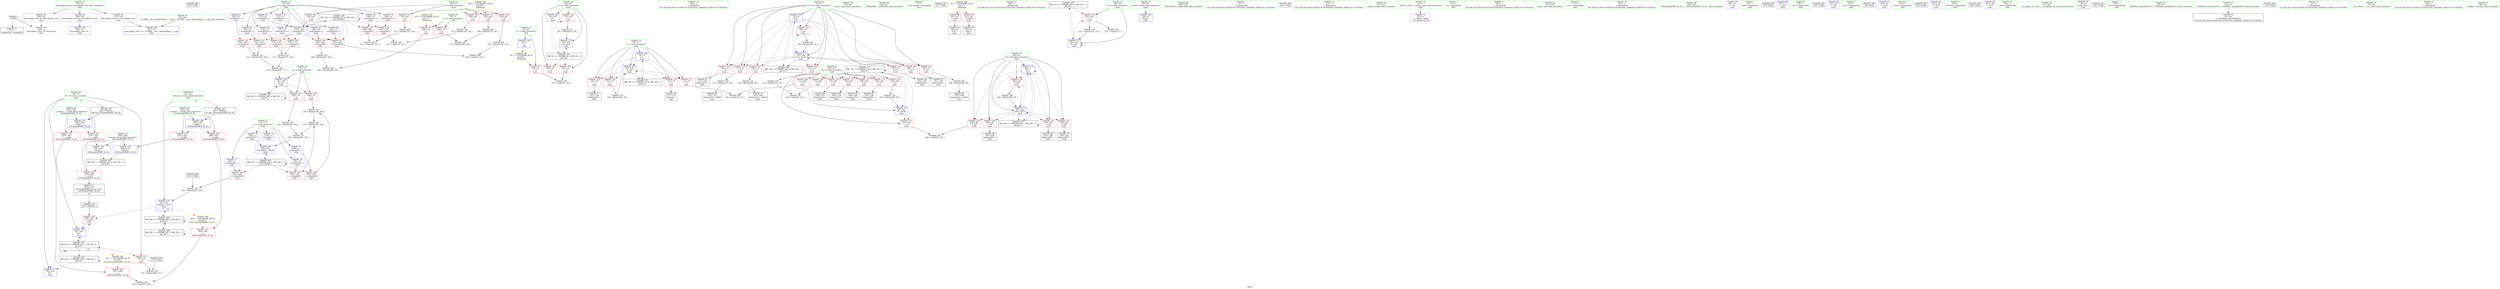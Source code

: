 digraph "SVFG" {
	label="SVFG";

	Node0x5573c7b7be90 [shape=record,color=grey,label="{NodeID: 0\nNullPtr}"];
	Node0x5573c7b7be90 -> Node0x5573c7b9ed60[style=solid];
	Node0x5573c7b7be90 -> Node0x5573c7ba5850[style=solid];
	Node0x5573c7bd0aa0 [shape=record,color=black,label="{NodeID: 346\n274 = PHI()\n}"];
	Node0x5573c7bae230 [shape=record,color=grey,label="{NodeID: 263\n152 = cmp(149, 151, )\n}"];
	Node0x5573c7ba67f0 [shape=record,color=blue,label="{NodeID: 180\n302\<--297\n__b.addr\<--__b\n_ZSt3maxIdERKT_S2_S2_\n}"];
	Node0x5573c7ba67f0 -> Node0x5573c7ba5210[style=dashed];
	Node0x5573c7ba67f0 -> Node0x5573c7ba52e0[style=dashed];
	Node0x5573c7b9dbd0 [shape=record,color=red,label="{NodeID: 97\n102\<--8\n\<--T\nmain\n}"];
	Node0x5573c7b9dbd0 -> Node0x5573c7bae3b0[style=solid];
	Node0x5573c7b9bcd0 [shape=record,color=green,label="{NodeID: 14\n142\<--1\n\<--dummyObj\nCan only get source location for instruction, argument, global var or function.}"];
	Node0x5573c7bb9f10 [shape=record,color=black,label="{NodeID: 277\nMR_12V_2 = PHI(MR_12V_4, MR_12V_1, )\npts\{67 \}\n}"];
	Node0x5573c7bb9f10 -> Node0x5573c7b9e4c0[style=dashed];
	Node0x5573c7bb9f10 -> Node0x5573c7b9e590[style=dashed];
	Node0x5573c7bb9f10 -> Node0x5573c7b9e660[style=dashed];
	Node0x5573c7bb9f10 -> Node0x5573c7b9e730[style=dashed];
	Node0x5573c7bb9f10 -> Node0x5573c7b9e800[style=dashed];
	Node0x5573c7bb9f10 -> Node0x5573c7b9e8d0[style=dashed];
	Node0x5573c7bb9f10 -> Node0x5573c7b9e9a0[style=dashed];
	Node0x5573c7bb9f10 -> Node0x5573c7ba32a0[style=dashed];
	Node0x5573c7bb9f10 -> Node0x5573c7ba5fd0[style=dashed];
	Node0x5573c7bb9f10 -> Node0x5573c7bb9f10[style=dashed];
	Node0x5573c7b9e730 [shape=record,color=red,label="{NodeID: 111\n159\<--66\n\<--N\nmain\n}"];
	Node0x5573c7b9e730 -> Node0x5573c7b9f5e0[style=solid];
	Node0x5573c7b9c910 [shape=record,color=green,label="{NodeID: 28\n57\<--58\nmain\<--main_field_insensitive\n}"];
	Node0x5573c7ba3a80 [shape=record,color=red,label="{NodeID: 125\n172\<--72\n\<--i13\nmain\n}"];
	Node0x5573c7ba3a80 -> Node0x5573c7baa6a0[style=solid];
	Node0x5573c7b9d4d0 [shape=record,color=green,label="{NodeID: 42\n96\<--97\n_ZNSirsERi\<--_ZNSirsERi_field_insensitive\n}"];
	Node0x5573c7ba45e0 [shape=record,color=red,label="{NodeID: 139\n139\<--138\n\<--arrayidx18\nmain\n}"];
	Node0x5573c7ba45e0 -> Node0x5573c7ba2eb0[style=solid];
	Node0x5573c7b9f1d0 [shape=record,color=black,label="{NodeID: 56\n117\<--116\nidxprom\<--\nmain\n}"];
	Node0x5573c7baa9a0 [shape=record,color=grey,label="{NodeID: 236\n270 = Binary(268, 269, )\n}"];
	Node0x5573c7ba5140 [shape=record,color=red,label="{NodeID: 153\n315\<--300\n\<--__a.addr\n_ZSt3maxIdERKT_S2_S2_\n}"];
	Node0x5573c7ba5140 -> Node0x5573c7ba6990[style=solid];
	Node0x5573c7b9fd30 [shape=record,color=black,label="{NodeID: 70\n243\<--242\nidxprom65\<--\nmain\n}"];
	Node0x5573c7babea0 [shape=record,color=grey,label="{NodeID: 250\n193 = Binary(194, 192, )\n}"];
	Node0x5573c7babea0 -> Node0x5573c7ba22b0[style=solid];
	Node0x5573c7ba5d60 [shape=record,color=blue,label="{NodeID: 167\n157\<--154\narrayidx26\<--\nmain\n}"];
	Node0x5573c7ba5d60 -> Node0x5573c7ba4780[style=dashed];
	Node0x5573c7ba5d60 -> Node0x5573c7ba4850[style=dashed];
	Node0x5573c7ba5d60 -> Node0x5573c7ba4920[style=dashed];
	Node0x5573c7ba5d60 -> Node0x5573c7ba49f0[style=dashed];
	Node0x5573c7ba5d60 -> Node0x5573c7ba4c60[style=dashed];
	Node0x5573c7ba5d60 -> Node0x5573c7ba4e00[style=dashed];
	Node0x5573c7ba5d60 -> Node0x5573c7bbcc10[style=dashed];
	Node0x5573c7ba0890 [shape=record,color=purple,label="{NodeID: 84\n170\<--13\narrayidx33\<--x\nmain\n}"];
	Node0x5573c7ba0890 -> Node0x5573c7ba4920[style=solid];
	Node0x5573c7b80650 [shape=record,color=green,label="{NodeID: 1\n7\<--1\n__dso_handle\<--dummyObj\nGlob }"];
	Node0x5573c7bd0b70 [shape=record,color=black,label="{NodeID: 347\n211 = PHI()\n}"];
	Node0x5573c7bae3b0 [shape=record,color=grey,label="{NodeID: 264\n103 = cmp(101, 102, )\n}"];
	Node0x5573c7ba68c0 [shape=record,color=blue,label="{NodeID: 181\n298\<--312\nretval\<--\n_ZSt3maxIdERKT_S2_S2_\n}"];
	Node0x5573c7ba68c0 -> Node0x5573c7bbef10[style=dashed];
	Node0x5573c7b9dca0 [shape=record,color=red,label="{NodeID: 98\n85\<--19\n\<--stdin\nmain\n}"];
	Node0x5573c7b9dca0 -> Node0x5573c7b9f030[style=solid];
	Node0x5573c7b9bd60 [shape=record,color=green,label="{NodeID: 15\n194\<--1\n\<--dummyObj\nCan only get source location for instruction, argument, global var or function.}"];
	Node0x5573c7bba410 [shape=record,color=black,label="{NodeID: 278\nMR_14V_2 = PHI(MR_14V_4, MR_14V_1, )\npts\{69 \}\n}"];
	Node0x5573c7bba410 -> Node0x5573c7ba3330[style=dashed];
	Node0x5573c7bba410 -> Node0x5573c7ba6170[style=dashed];
	Node0x5573c7b9e800 [shape=record,color=red,label="{NodeID: 112\n168\<--66\n\<--N\nmain\n}"];
	Node0x5573c7b9e800 -> Node0x5573c7b9f780[style=solid];
	Node0x5573c7b9ca10 [shape=record,color=green,label="{NodeID: 29\n60\<--61\nretval\<--retval_field_insensitive\nmain\n}"];
	Node0x5573c7b9ca10 -> Node0x5573c7ba5950[style=solid];
	Node0x5573c7ba3b50 [shape=record,color=red,label="{NodeID: 126\n180\<--72\n\<--i13\nmain\n}"];
	Node0x5573c7ba3b50 -> Node0x5573c7b9f920[style=solid];
	Node0x5573c7b9d5d0 [shape=record,color=green,label="{NodeID: 43\n106\<--107\n_ZNSirsERd\<--_ZNSirsERd_field_insensitive\n}"];
	Node0x5573c7ba46b0 [shape=record,color=red,label="{NodeID: 140\n149\<--148\n\<--arrayidx22\nmain\n}"];
	Node0x5573c7ba46b0 -> Node0x5573c7bae230[style=solid];
	Node0x5573c7b9f2a0 [shape=record,color=black,label="{NodeID: 57\n121\<--120\nidxprom10\<--\nmain\n}"];
	Node0x5573c7baab20 [shape=record,color=grey,label="{NodeID: 237\n132 = Binary(131, 99, )\n}"];
	Node0x5573c7baab20 -> Node0x5573c7ba3030[style=solid];
	Node0x5573c7ba5210 [shape=record,color=red,label="{NodeID: 154\n308\<--302\n\<--__b.addr\n_ZSt3maxIdERKT_S2_S2_\n}"];
	Node0x5573c7ba5210 -> Node0x5573c7ba5480[style=solid];
	Node0x5573c7b9fe00 [shape=record,color=black,label="{NodeID: 71\n295\<--318\n_ZSt3maxIdERKT_S2_S2__ret\<--\n_ZSt3maxIdERKT_S2_S2_\n|{<s0>14}}"];
	Node0x5573c7b9fe00:s0 -> Node0x5573c7bd0ea0[style=solid,color=blue];
	Node0x5573c7ba22b0 [shape=record,color=grey,label="{NodeID: 251\n195 = Binary(191, 193, )\n}"];
	Node0x5573c7ba22b0 -> Node0x5573c7ba5f00[style=solid];
	Node0x5573c7ba5e30 [shape=record,color=blue,label="{NodeID: 168\n74\<--178\nk\<--div\nmain\n}"];
	Node0x5573c7ba5e30 -> Node0x5573c7ba3dc0[style=dashed];
	Node0x5573c7ba5e30 -> Node0x5573c7ba3e90[style=dashed];
	Node0x5573c7ba5e30 -> Node0x5573c7bbb310[style=dashed];
	Node0x5573c7ba0960 [shape=record,color=purple,label="{NodeID: 85\n175\<--13\narrayidx36\<--x\nmain\n}"];
	Node0x5573c7ba0960 -> Node0x5573c7ba49f0[style=solid];
	Node0x5573c7b801a0 [shape=record,color=green,label="{NodeID: 2\n9\<--1\n\<--dummyObj\nCan only get source location for instruction, argument, global var or function.}"];
	Node0x5573c7bd0c40 [shape=record,color=black,label="{NodeID: 348\n221 = PHI()\n}"];
	Node0x5573c7bae530 [shape=record,color=grey,label="{NodeID: 265\n114 = cmp(112, 113, )\n}"];
	Node0x5573c7ba6990 [shape=record,color=blue,label="{NodeID: 182\n298\<--315\nretval\<--\n_ZSt3maxIdERKT_S2_S2_\n}"];
	Node0x5573c7ba6990 -> Node0x5573c7bbef10[style=dashed];
	Node0x5573c7b9dd70 [shape=record,color=red,label="{NodeID: 99\n91\<--24\n\<--stdout\nmain\n}"];
	Node0x5573c7b9dd70 -> Node0x5573c7b9f100[style=solid];
	Node0x5573c7b9bdf0 [shape=record,color=green,label="{NodeID: 16\n217\<--1\n\<--dummyObj\nCan only get source location for instruction, argument, global var or function.}"];
	Node0x5573c7bba910 [shape=record,color=black,label="{NodeID: 279\nMR_16V_2 = PHI(MR_16V_4, MR_16V_1, )\npts\{71 \}\n}"];
	Node0x5573c7bba910 -> Node0x5573c7ba5af0[style=dashed];
	Node0x5573c7b9e8d0 [shape=record,color=red,label="{NodeID: 113\n196\<--66\n\<--N\nmain\n}"];
	Node0x5573c7b9e8d0 -> Node0x5573c7b9fac0[style=solid];
	Node0x5573c7b9cae0 [shape=record,color=green,label="{NodeID: 30\n62\<--63\ncs\<--cs_field_insensitive\nmain\n}"];
	Node0x5573c7b9cae0 -> Node0x5573c7b9de40[style=solid];
	Node0x5573c7b9cae0 -> Node0x5573c7b9df10[style=solid];
	Node0x5573c7b9cae0 -> Node0x5573c7b9dfe0[style=solid];
	Node0x5573c7b9cae0 -> Node0x5573c7ba5a20[style=solid];
	Node0x5573c7b9cae0 -> Node0x5573c7ba6650[style=solid];
	Node0x5573c7bbef10 [shape=record,color=black,label="{NodeID: 293\nMR_36V_3 = PHI(MR_36V_4, MR_36V_2, )\npts\{299 \}\n}"];
	Node0x5573c7bbef10 -> Node0x5573c7ba4fa0[style=dashed];
	Node0x5573c7ba3c20 [shape=record,color=red,label="{NodeID: 127\n185\<--72\n\<--i13\nmain\n}"];
	Node0x5573c7ba3c20 -> Node0x5573c7bab720[style=solid];
	Node0x5573c7b9d6d0 [shape=record,color=green,label="{NodeID: 44\n212\<--213\nprintf\<--printf_field_insensitive\n}"];
	Node0x5573c7ba4780 [shape=record,color=red,label="{NodeID: 141\n162\<--161\n\<--arrayidx28\nmain\n}"];
	Node0x5573c7ba4780 -> Node0x5573c7bab420[style=solid];
	Node0x5573c7b9f370 [shape=record,color=black,label="{NodeID: 58\n137\<--136\nidxprom17\<--\nmain\n}"];
	Node0x5573c7baaca0 [shape=record,color=grey,label="{NodeID: 238\n151 = Binary(150, 142, )\n}"];
	Node0x5573c7baaca0 -> Node0x5573c7bae230[style=solid];
	Node0x5573c7ba52e0 [shape=record,color=red,label="{NodeID: 155\n312\<--302\n\<--__b.addr\n_ZSt3maxIdERKT_S2_S2_\n}"];
	Node0x5573c7ba52e0 -> Node0x5573c7ba68c0[style=solid];
	Node0x5573c7b9fed0 [shape=record,color=purple,label="{NodeID: 72\n41\<--4\n\<--_ZStL8__ioinit\n__cxx_global_var_init\n}"];
	Node0x5573c7ba2430 [shape=record,color=grey,label="{NodeID: 252\n126 = Binary(125, 99, )\n}"];
	Node0x5573c7ba2430 -> Node0x5573c7ba5bc0[style=solid];
	Node0x5573c7ba5f00 [shape=record,color=blue,label="{NodeID: 169\n198\<--195\narrayidx47\<--div45\nmain\n}"];
	Node0x5573c7ba5f00 -> Node0x5573c7ba4d30[style=dashed];
	Node0x5573c7ba5f00 -> Node0x5573c7bbc710[style=dashed];
	Node0x5573c7ba0a30 [shape=record,color=purple,label="{NodeID: 86\n232\<--13\narrayidx59\<--x\nmain\n}"];
	Node0x5573c7ba0a30 -> Node0x5573c7ba4c60[style=solid];
	Node0x5573c7b802c0 [shape=record,color=green,label="{NodeID: 3\n15\<--1\n.str\<--dummyObj\nGlob }"];
	Node0x5573c7bd0d40 [shape=record,color=black,label="{NodeID: 349\n250 = PHI()\n}"];
	Node0x5573c7bd0d40 -> Node0x5573c7bab2a0[style=solid];
	Node0x5573c7bae6b0 [shape=record,color=grey,label="{NodeID: 266\n236 = cmp(233, 235, )\n}"];
	Node0x5573c7b9de40 [shape=record,color=red,label="{NodeID: 100\n101\<--62\n\<--cs\nmain\n}"];
	Node0x5573c7b9de40 -> Node0x5573c7bae3b0[style=solid];
	Node0x5573c7b9be80 [shape=record,color=green,label="{NodeID: 17\n223\<--1\n\<--dummyObj\nCan only get source location for instruction, argument, global var or function.}"];
	Node0x5573c7bbae10 [shape=record,color=black,label="{NodeID: 280\nMR_18V_2 = PHI(MR_18V_4, MR_18V_1, )\npts\{73 \}\n}"];
	Node0x5573c7bbae10 -> Node0x5573c7ba5c90[style=dashed];
	Node0x5573c7b9e9a0 [shape=record,color=red,label="{NodeID: 114\n200\<--66\n\<--N\nmain\n}"];
	Node0x5573c7b9e9a0 -> Node0x5573c7baa820[style=solid];
	Node0x5573c7b9cbb0 [shape=record,color=green,label="{NodeID: 31\n64\<--65\nD\<--D_field_insensitive\nmain\n}"];
	Node0x5573c7b9cbb0 -> Node0x5573c7b9e0b0[style=solid];
	Node0x5573c7b9cbb0 -> Node0x5573c7b9e180[style=solid];
	Node0x5573c7b9cbb0 -> Node0x5573c7b9e250[style=solid];
	Node0x5573c7b9cbb0 -> Node0x5573c7b9e320[style=solid];
	Node0x5573c7b9cbb0 -> Node0x5573c7b9e3f0[style=solid];
	Node0x5573c7bbfc20 [shape=record,color=yellow,style=double,label="{NodeID: 294\n24V_1 = ENCHI(MR_24V_0)\npts\{79 \}\nFun[_ZSt3maxIdERKT_S2_S2_]}"];
	Node0x5573c7bbfc20 -> Node0x5573c7ba53b0[style=dashed];
	Node0x5573c7ba3cf0 [shape=record,color=red,label="{NodeID: 128\n205\<--72\n\<--i13\nmain\n}"];
	Node0x5573c7ba3cf0 -> Node0x5573c7baba20[style=solid];
	Node0x5573c7b9d7d0 [shape=record,color=green,label="{NodeID: 45\n251\<--252\nsqrt\<--sqrt_field_insensitive\n}"];
	Node0x5573c7ba4850 [shape=record,color=red,label="{NodeID: 142\n166\<--165\n\<--arrayidx30\nmain\n}"];
	Node0x5573c7ba4850 -> Node0x5573c7bab420[style=solid];
	Node0x5573c7b9f440 [shape=record,color=black,label="{NodeID: 59\n147\<--146\nidxprom21\<--add20\nmain\n}"];
	Node0x5573c7baae20 [shape=record,color=grey,label="{NodeID: 239\n190 = Binary(184, 189, )\n}"];
	Node0x5573c7baae20 -> Node0x5573c7bab120[style=solid];
	Node0x5573c7ba53b0 [shape=record,color=red,label="{NodeID: 156\n307\<--306\n\<--\n_ZSt3maxIdERKT_S2_S2_\n}"];
	Node0x5573c7ba53b0 -> Node0x5573c7ba31b0[style=solid];
	Node0x5573c7b9ffa0 [shape=record,color=purple,label="{NodeID: 73\n118\<--11\narrayidx\<--t\nmain\n}"];
	Node0x5573c7ba25b0 [shape=record,color=grey,label="{NodeID: 253\n246 = Binary(247, 245, )\n}"];
	Node0x5573c7ba25b0 -> Node0x5573c7baafa0[style=solid];
	Node0x5573c7ba5fd0 [shape=record,color=blue,label="{NodeID: 170\n66\<--201\nN\<--inc48\nmain\n}"];
	Node0x5573c7ba5fd0 -> Node0x5573c7ba32a0[style=dashed];
	Node0x5573c7ba5fd0 -> Node0x5573c7bb9f10[style=dashed];
	Node0x5573c7ba0b00 [shape=record,color=purple,label="{NodeID: 87\n244\<--13\narrayidx66\<--x\nmain\n}"];
	Node0x5573c7ba0b00 -> Node0x5573c7ba4e00[style=solid];
	Node0x5573c7b80350 [shape=record,color=green,label="{NodeID: 4\n17\<--1\n.str.1\<--dummyObj\nGlob }"];
	Node0x5573c7bd0ea0 [shape=record,color=black,label="{NodeID: 350\n255 = PHI(295, )\n}"];
	Node0x5573c7bd0ea0 -> Node0x5573c7ba4ed0[style=solid];
	Node0x5573c7b9df10 [shape=record,color=red,label="{NodeID: 101\n209\<--62\n\<--cs\nmain\n}"];
	Node0x5573c7b9bf10 [shape=record,color=green,label="{NodeID: 18\n247\<--1\n\<--dummyObj\nCan only get source location for instruction, argument, global var or function.}"];
	Node0x5573c7bbb310 [shape=record,color=black,label="{NodeID: 281\nMR_20V_2 = PHI(MR_20V_4, MR_20V_1, )\npts\{75 \}\n}"];
	Node0x5573c7bbb310 -> Node0x5573c7ba5e30[style=dashed];
	Node0x5573c7bbb310 -> Node0x5573c7bbb310[style=dashed];
	Node0x5573c7ba32a0 [shape=record,color=red,label="{NodeID: 115\n227\<--66\n\<--N\nmain\n}"];
	Node0x5573c7ba32a0 -> Node0x5573c7ba2d30[style=solid];
	Node0x5573c7b9cc80 [shape=record,color=green,label="{NodeID: 32\n66\<--67\nN\<--N_field_insensitive\nmain\n}"];
	Node0x5573c7b9cc80 -> Node0x5573c7b9e4c0[style=solid];
	Node0x5573c7b9cc80 -> Node0x5573c7b9e590[style=solid];
	Node0x5573c7b9cc80 -> Node0x5573c7b9e660[style=solid];
	Node0x5573c7b9cc80 -> Node0x5573c7b9e730[style=solid];
	Node0x5573c7b9cc80 -> Node0x5573c7b9e800[style=solid];
	Node0x5573c7b9cc80 -> Node0x5573c7b9e8d0[style=solid];
	Node0x5573c7b9cc80 -> Node0x5573c7b9e9a0[style=solid];
	Node0x5573c7b9cc80 -> Node0x5573c7ba32a0[style=solid];
	Node0x5573c7b9cc80 -> Node0x5573c7ba5fd0[style=solid];
	Node0x5573c7bc0740 [shape=record,color=yellow,style=double,label="{NodeID: 295\n28V_1 = ENCHI(MR_28V_0)\npts\{83 \}\nFun[_ZSt3maxIdERKT_S2_S2_]}"];
	Node0x5573c7bc0740 -> Node0x5573c7ba5480[style=dashed];
	Node0x5573c7ba3dc0 [shape=record,color=red,label="{NodeID: 129\n184\<--74\n\<--k\nmain\n}"];
	Node0x5573c7ba3dc0 -> Node0x5573c7baae20[style=solid];
	Node0x5573c7b9d8d0 [shape=record,color=green,label="{NodeID: 46\n256\<--257\n_ZSt3maxIdERKT_S2_S2_\<--_ZSt3maxIdERKT_S2_S2__field_insensitive\n}"];
	Node0x5573c7bc13b0 [shape=record,color=yellow,style=double,label="{NodeID: 309\n22V_1 = ENCHI(MR_22V_0)\npts\{77 \}\nFun[main]}"];
	Node0x5573c7bc13b0 -> Node0x5573c7ba3f60[style=dashed];
	Node0x5573c7bc13b0 -> Node0x5573c7ba4030[style=dashed];
	Node0x5573c7ba4920 [shape=record,color=red,label="{NodeID: 143\n171\<--170\n\<--arrayidx33\nmain\n}"];
	Node0x5573c7ba4920 -> Node0x5573c7ba28b0[style=solid];
	Node0x5573c7b9f510 [shape=record,color=black,label="{NodeID: 60\n156\<--155\nidxprom25\<--\nmain\n}"];
	Node0x5573c7baafa0 [shape=record,color=grey,label="{NodeID: 240\n249 = Binary(246, 248, )\n}"];
	Node0x5573c7ba5480 [shape=record,color=red,label="{NodeID: 157\n309\<--308\n\<--\n_ZSt3maxIdERKT_S2_S2_\n}"];
	Node0x5573c7ba5480 -> Node0x5573c7ba31b0[style=solid];
	Node0x5573c7ba0070 [shape=record,color=purple,label="{NodeID: 74\n182\<--11\narrayidx39\<--t\nmain\n}"];
	Node0x5573c7ba0070 -> Node0x5573c7ba4ac0[style=solid];
	Node0x5573c7ba2730 [shape=record,color=grey,label="{NodeID: 254\n235 = Binary(234, 142, )\n}"];
	Node0x5573c7ba2730 -> Node0x5573c7bae6b0[style=solid];
	Node0x5573c7ba60a0 [shape=record,color=blue,label="{NodeID: 171\n72\<--206\ni13\<--inc50\nmain\n}"];
	Node0x5573c7ba60a0 -> Node0x5573c7ba3740[style=dashed];
	Node0x5573c7ba60a0 -> Node0x5573c7ba3810[style=dashed];
	Node0x5573c7ba60a0 -> Node0x5573c7ba38e0[style=dashed];
	Node0x5573c7ba60a0 -> Node0x5573c7ba39b0[style=dashed];
	Node0x5573c7ba60a0 -> Node0x5573c7ba3a80[style=dashed];
	Node0x5573c7ba60a0 -> Node0x5573c7ba3b50[style=dashed];
	Node0x5573c7ba60a0 -> Node0x5573c7ba3c20[style=dashed];
	Node0x5573c7ba60a0 -> Node0x5573c7ba3cf0[style=dashed];
	Node0x5573c7ba60a0 -> Node0x5573c7ba60a0[style=dashed];
	Node0x5573c7ba60a0 -> Node0x5573c7bbae10[style=dashed];
	Node0x5573c7ba0bd0 [shape=record,color=purple,label="{NodeID: 88\n86\<--15\n\<--.str\nmain\n}"];
	Node0x5573c7b80470 [shape=record,color=green,label="{NodeID: 5\n19\<--1\nstdin\<--dummyObj\nGlob }"];
	Node0x5573c7bd1030 [shape=record,color=black,label="{NodeID: 351\n296 = PHI(78, )\n0th arg _ZSt3maxIdERKT_S2_S2_ }"];
	Node0x5573c7bd1030 -> Node0x5573c7ba6720[style=solid];
	Node0x5573c7b9dfe0 [shape=record,color=red,label="{NodeID: 102\n277\<--62\n\<--cs\nmain\n}"];
	Node0x5573c7b9dfe0 -> Node0x5573c7ba2bb0[style=solid];
	Node0x5573c7b9c010 [shape=record,color=green,label="{NodeID: 19\n4\<--6\n_ZStL8__ioinit\<--_ZStL8__ioinit_field_insensitive\nGlob }"];
	Node0x5573c7b9c010 -> Node0x5573c7b9fed0[style=solid];
	Node0x5573c7bbb810 [shape=record,color=black,label="{NodeID: 282\nMR_24V_2 = PHI(MR_24V_3, MR_24V_1, )\npts\{79 \}\n}"];
	Node0x5573c7bbb810 -> Node0x5573c7ba6240[style=dashed];
	Node0x5573c7bbb810 -> Node0x5573c7bbb810[style=dashed];
	Node0x5573c7ba3330 [shape=record,color=red,label="{NodeID: 116\n215\<--68\n\<--A\nmain\n}"];
	Node0x5573c7ba3330 -> Node0x5573c7bab5a0[style=solid];
	Node0x5573c7ba3330 -> Node0x5573c7bae0b0[style=solid];
	Node0x5573c7b9cd50 [shape=record,color=green,label="{NodeID: 33\n68\<--69\nA\<--A_field_insensitive\nmain\n}"];
	Node0x5573c7b9cd50 -> Node0x5573c7ba3330[style=solid];
	Node0x5573c7b9cd50 -> Node0x5573c7ba6170[style=solid];
	Node0x5573c7ba3e90 [shape=record,color=red,label="{NodeID: 130\n192\<--74\n\<--k\nmain\n}"];
	Node0x5573c7ba3e90 -> Node0x5573c7babea0[style=solid];
	Node0x5573c7b9d9d0 [shape=record,color=green,label="{NodeID: 47\n298\<--299\nretval\<--retval_field_insensitive\n_ZSt3maxIdERKT_S2_S2_\n}"];
	Node0x5573c7b9d9d0 -> Node0x5573c7ba4fa0[style=solid];
	Node0x5573c7b9d9d0 -> Node0x5573c7ba68c0[style=solid];
	Node0x5573c7b9d9d0 -> Node0x5573c7ba6990[style=solid];
	Node0x5573c7ba49f0 [shape=record,color=red,label="{NodeID: 144\n176\<--175\n\<--arrayidx36\nmain\n}"];
	Node0x5573c7ba49f0 -> Node0x5573c7ba28b0[style=solid];
	Node0x5573c7b9f5e0 [shape=record,color=black,label="{NodeID: 61\n160\<--159\nidxprom27\<--\nmain\n}"];
	Node0x5573c7bab120 [shape=record,color=grey,label="{NodeID: 241\n191 = Binary(183, 190, )\n}"];
	Node0x5573c7bab120 -> Node0x5573c7ba22b0[style=solid];
	Node0x5573c7ba5550 [shape=record,color=blue,label="{NodeID: 158\n8\<--9\nT\<--\nGlob }"];
	Node0x5573c7ba5550 -> Node0x5573c7bc0bd0[style=dashed];
	Node0x5573c7ba0140 [shape=record,color=purple,label="{NodeID: 75\n188\<--11\narrayidx42\<--t\nmain\n}"];
	Node0x5573c7ba0140 -> Node0x5573c7ba4b90[style=solid];
	Node0x5573c78ad770 [shape=record,color=black,label="{NodeID: 338\n95 = PHI()\n}"];
	Node0x5573c7ba28b0 [shape=record,color=grey,label="{NodeID: 255\n177 = Binary(171, 176, )\n}"];
	Node0x5573c7ba28b0 -> Node0x5573c7ba2a30[style=solid];
	Node0x5573c7ba6170 [shape=record,color=blue,label="{NodeID: 172\n68\<--216\nA\<--dec\nmain\n}"];
	Node0x5573c7ba6170 -> Node0x5573c7ba3330[style=dashed];
	Node0x5573c7ba6170 -> Node0x5573c7ba6170[style=dashed];
	Node0x5573c7ba6170 -> Node0x5573c7bba410[style=dashed];
	Node0x5573c7ba0ca0 [shape=record,color=purple,label="{NodeID: 89\n87\<--17\n\<--.str.1\nmain\n}"];
	Node0x5573c7b80500 [shape=record,color=green,label="{NodeID: 6\n20\<--1\n.str.2\<--dummyObj\nGlob }"];
	Node0x5573c7bd1130 [shape=record,color=black,label="{NodeID: 352\n297 = PHI(82, )\n1st arg _ZSt3maxIdERKT_S2_S2_ }"];
	Node0x5573c7bd1130 -> Node0x5573c7ba67f0[style=solid];
	Node0x5573c7b9e0b0 [shape=record,color=red,label="{NodeID: 103\n140\<--64\n\<--D\nmain\n}"];
	Node0x5573c7b9e0b0 -> Node0x5573c7babd20[style=solid];
	Node0x5573c7b9c110 [shape=record,color=green,label="{NodeID: 20\n8\<--10\nT\<--T_field_insensitive\nGlob }"];
	Node0x5573c7b9c110 -> Node0x5573c7b9dbd0[style=solid];
	Node0x5573c7b9c110 -> Node0x5573c7ba5550[style=solid];
	Node0x5573c7bbbd10 [shape=record,color=black,label="{NodeID: 283\nMR_26V_2 = PHI(MR_26V_3, MR_26V_1, )\npts\{81 \}\n}"];
	Node0x5573c7bbbd10 -> Node0x5573c7ba6310[style=dashed];
	Node0x5573c7bbbd10 -> Node0x5573c7bbbd10[style=dashed];
	Node0x5573c7ba3400 [shape=record,color=red,label="{NodeID: 117\n112\<--70\n\<--i\nmain\n}"];
	Node0x5573c7ba3400 -> Node0x5573c7bae530[style=solid];
	Node0x5573c7b9ce20 [shape=record,color=green,label="{NodeID: 34\n70\<--71\ni\<--i_field_insensitive\nmain\n}"];
	Node0x5573c7b9ce20 -> Node0x5573c7ba3400[style=solid];
	Node0x5573c7b9ce20 -> Node0x5573c7ba34d0[style=solid];
	Node0x5573c7b9ce20 -> Node0x5573c7ba35a0[style=solid];
	Node0x5573c7b9ce20 -> Node0x5573c7ba3670[style=solid];
	Node0x5573c7b9ce20 -> Node0x5573c7ba5af0[style=solid];
	Node0x5573c7b9ce20 -> Node0x5573c7ba5bc0[style=solid];
	Node0x5573c7ba3f60 [shape=record,color=red,label="{NodeID: 131\n248\<--76\n\<--a\nmain\n}"];
	Node0x5573c7ba3f60 -> Node0x5573c7baafa0[style=solid];
	Node0x5573c7b9eac0 [shape=record,color=green,label="{NodeID: 48\n300\<--301\n__a.addr\<--__a.addr_field_insensitive\n_ZSt3maxIdERKT_S2_S2_\n}"];
	Node0x5573c7b9eac0 -> Node0x5573c7ba5070[style=solid];
	Node0x5573c7b9eac0 -> Node0x5573c7ba5140[style=solid];
	Node0x5573c7b9eac0 -> Node0x5573c7ba6720[style=solid];
	Node0x5573c7ba4ac0 [shape=record,color=red,label="{NodeID: 145\n183\<--182\n\<--arrayidx39\nmain\n}"];
	Node0x5573c7ba4ac0 -> Node0x5573c7bab120[style=solid];
	Node0x5573c7b9f6b0 [shape=record,color=black,label="{NodeID: 62\n164\<--163\nidxprom29\<--\nmain\n}"];
	Node0x5573c7bab2a0 [shape=record,color=grey,label="{NodeID: 242\n253 = Binary(241, 250, )\n}"];
	Node0x5573c7bab2a0 -> Node0x5573c7ba63e0[style=solid];
	Node0x5573c7ba5650 [shape=record,color=blue,label="{NodeID: 159\n326\<--31\nllvm.global_ctors_0\<--\nGlob }"];
	Node0x5573c7ba0210 [shape=record,color=purple,label="{NodeID: 76\n198\<--11\narrayidx47\<--t\nmain\n}"];
	Node0x5573c7ba0210 -> Node0x5573c7ba5f00[style=solid];
	Node0x5573c7bd0340 [shape=record,color=black,label="{NodeID: 339\n105 = PHI()\n}"];
	Node0x5573c7ba2a30 [shape=record,color=grey,label="{NodeID: 256\n178 = Binary(167, 177, )\n}"];
	Node0x5573c7ba2a30 -> Node0x5573c7ba5e30[style=solid];
	Node0x5573c7ba6240 [shape=record,color=blue,label="{NodeID: 173\n78\<--223\nt0\<--\nmain\n}"];
	Node0x5573c7ba6240 -> Node0x5573c7bbd110[style=dashed];
	Node0x5573c7ba0d70 [shape=record,color=purple,label="{NodeID: 90\n92\<--20\n\<--.str.2\nmain\n}"];
	Node0x5573c7b7fb10 [shape=record,color=green,label="{NodeID: 7\n22\<--1\n.str.3\<--dummyObj\nGlob }"];
	Node0x5573c7b9e180 [shape=record,color=red,label="{NodeID: 104\n150\<--64\n\<--D\nmain\n}"];
	Node0x5573c7b9e180 -> Node0x5573c7baaca0[style=solid];
	Node0x5573c7b9c210 [shape=record,color=green,label="{NodeID: 21\n11\<--12\nt\<--t_field_insensitive\nGlob }"];
	Node0x5573c7b9c210 -> Node0x5573c7b9ffa0[style=solid];
	Node0x5573c7b9c210 -> Node0x5573c7ba0070[style=solid];
	Node0x5573c7b9c210 -> Node0x5573c7ba0140[style=solid];
	Node0x5573c7b9c210 -> Node0x5573c7ba0210[style=solid];
	Node0x5573c7b9c210 -> Node0x5573c7ba02e0[style=solid];
	Node0x5573c7bbc210 [shape=record,color=black,label="{NodeID: 284\nMR_28V_2 = PHI(MR_28V_3, MR_28V_1, )\npts\{83 \}\n}"];
	Node0x5573c7bbc210 -> Node0x5573c7bbc210[style=dashed];
	Node0x5573c7bbc210 -> Node0x5573c7bbdb10[style=dashed];
	Node0x5573c7ba34d0 [shape=record,color=red,label="{NodeID: 118\n116\<--70\n\<--i\nmain\n}"];
	Node0x5573c7ba34d0 -> Node0x5573c7b9f1d0[style=solid];
	Node0x5573c7b9cef0 [shape=record,color=green,label="{NodeID: 35\n72\<--73\ni13\<--i13_field_insensitive\nmain\n}"];
	Node0x5573c7b9cef0 -> Node0x5573c7ba3740[style=solid];
	Node0x5573c7b9cef0 -> Node0x5573c7ba3810[style=solid];
	Node0x5573c7b9cef0 -> Node0x5573c7ba38e0[style=solid];
	Node0x5573c7b9cef0 -> Node0x5573c7ba39b0[style=solid];
	Node0x5573c7b9cef0 -> Node0x5573c7ba3a80[style=solid];
	Node0x5573c7b9cef0 -> Node0x5573c7ba3b50[style=solid];
	Node0x5573c7b9cef0 -> Node0x5573c7ba3c20[style=solid];
	Node0x5573c7b9cef0 -> Node0x5573c7ba3cf0[style=solid];
	Node0x5573c7b9cef0 -> Node0x5573c7ba5c90[style=solid];
	Node0x5573c7b9cef0 -> Node0x5573c7ba60a0[style=solid];
	Node0x5573c7ba4030 [shape=record,color=red,label="{NodeID: 132\n269\<--76\n\<--a\nmain\n}"];
	Node0x5573c7ba4030 -> Node0x5573c7baa9a0[style=solid];
	Node0x5573c7b9eb90 [shape=record,color=green,label="{NodeID: 49\n302\<--303\n__b.addr\<--__b.addr_field_insensitive\n_ZSt3maxIdERKT_S2_S2_\n}"];
	Node0x5573c7b9eb90 -> Node0x5573c7ba5210[style=solid];
	Node0x5573c7b9eb90 -> Node0x5573c7ba52e0[style=solid];
	Node0x5573c7b9eb90 -> Node0x5573c7ba67f0[style=solid];
	Node0x5573c7ba4b90 [shape=record,color=red,label="{NodeID: 146\n189\<--188\n\<--arrayidx42\nmain\n}"];
	Node0x5573c7ba4b90 -> Node0x5573c7baae20[style=solid];
	Node0x5573c7b9f780 [shape=record,color=black,label="{NodeID: 63\n169\<--168\nidxprom32\<--\nmain\n}"];
	Node0x5573c7bab420 [shape=record,color=grey,label="{NodeID: 243\n167 = Binary(162, 166, )\n}"];
	Node0x5573c7bab420 -> Node0x5573c7ba2a30[style=solid];
	Node0x5573c7ba5750 [shape=record,color=blue,label="{NodeID: 160\n327\<--32\nllvm.global_ctors_1\<--_GLOBAL__sub_I_KainanWang_1_1.cpp\nGlob }"];
	Node0x5573c7ba02e0 [shape=record,color=purple,label="{NodeID: 77\n240\<--11\narrayidx64\<--t\nmain\n}"];
	Node0x5573c7ba02e0 -> Node0x5573c7ba4d30[style=solid];
	Node0x5573c7bd04a0 [shape=record,color=black,label="{NodeID: 340\n42 = PHI()\n}"];
	Node0x5573c7ba2bb0 [shape=record,color=grey,label="{NodeID: 257\n278 = Binary(277, 99, )\n}"];
	Node0x5573c7ba2bb0 -> Node0x5573c7ba6650[style=solid];
	Node0x5573c7ba6310 [shape=record,color=blue,label="{NodeID: 174\n80\<--9\ni54\<--\nmain\n}"];
	Node0x5573c7ba6310 -> Node0x5573c7ba41d0[style=dashed];
	Node0x5573c7ba6310 -> Node0x5573c7ba42a0[style=dashed];
	Node0x5573c7ba6310 -> Node0x5573c7ba4370[style=dashed];
	Node0x5573c7ba6310 -> Node0x5573c7ba4440[style=dashed];
	Node0x5573c7ba6310 -> Node0x5573c7ba4510[style=dashed];
	Node0x5573c7ba6310 -> Node0x5573c7ba6310[style=dashed];
	Node0x5573c7ba6310 -> Node0x5573c7ba6580[style=dashed];
	Node0x5573c7ba6310 -> Node0x5573c7bbbd10[style=dashed];
	Node0x5573c7ba0e40 [shape=record,color=purple,label="{NodeID: 91\n93\<--22\n\<--.str.3\nmain\n}"];
	Node0x5573c7b7fba0 [shape=record,color=green,label="{NodeID: 8\n24\<--1\nstdout\<--dummyObj\nGlob }"];
	Node0x5573c7b9e250 [shape=record,color=red,label="{NodeID: 105\n154\<--64\n\<--D\nmain\n}"];
	Node0x5573c7b9e250 -> Node0x5573c7ba5d60[style=solid];
	Node0x5573c7b9c310 [shape=record,color=green,label="{NodeID: 22\n13\<--14\nx\<--x_field_insensitive\nGlob }"];
	Node0x5573c7b9c310 -> Node0x5573c7ba03b0[style=solid];
	Node0x5573c7b9c310 -> Node0x5573c7ba0480[style=solid];
	Node0x5573c7b9c310 -> Node0x5573c7ba0550[style=solid];
	Node0x5573c7b9c310 -> Node0x5573c7ba0620[style=solid];
	Node0x5573c7b9c310 -> Node0x5573c7ba06f0[style=solid];
	Node0x5573c7b9c310 -> Node0x5573c7ba07c0[style=solid];
	Node0x5573c7b9c310 -> Node0x5573c7ba0890[style=solid];
	Node0x5573c7b9c310 -> Node0x5573c7ba0960[style=solid];
	Node0x5573c7b9c310 -> Node0x5573c7ba0a30[style=solid];
	Node0x5573c7b9c310 -> Node0x5573c7ba0b00[style=solid];
	Node0x5573c7bbc710 [shape=record,color=black,label="{NodeID: 285\nMR_30V_2 = PHI(MR_30V_4, MR_30V_1, )\npts\{120000 \}\n}"];
	Node0x5573c7bbc710 -> Node0x5573c7ba4ac0[style=dashed];
	Node0x5573c7bbc710 -> Node0x5573c7ba4b90[style=dashed];
	Node0x5573c7bbc710 -> Node0x5573c7ba4d30[style=dashed];
	Node0x5573c7bbc710 -> Node0x5573c7ba5f00[style=dashed];
	Node0x5573c7bbc710 -> Node0x5573c7bbc710[style=dashed];
	Node0x5573c7ba35a0 [shape=record,color=red,label="{NodeID: 119\n120\<--70\n\<--i\nmain\n}"];
	Node0x5573c7ba35a0 -> Node0x5573c7b9f2a0[style=solid];
	Node0x5573c7b9cfc0 [shape=record,color=green,label="{NodeID: 36\n74\<--75\nk\<--k_field_insensitive\nmain\n}"];
	Node0x5573c7b9cfc0 -> Node0x5573c7ba3dc0[style=solid];
	Node0x5573c7b9cfc0 -> Node0x5573c7ba3e90[style=solid];
	Node0x5573c7b9cfc0 -> Node0x5573c7ba5e30[style=solid];
	Node0x5573c7bc0ac0 [shape=record,color=yellow,style=double,label="{NodeID: 299\n2V_1 = ENCHI(MR_2V_0)\npts\{1 \}\nFun[main]}"];
	Node0x5573c7bc0ac0 -> Node0x5573c7b9dca0[style=dashed];
	Node0x5573c7bc0ac0 -> Node0x5573c7b9dd70[style=dashed];
	Node0x5573c7ba4100 [shape=record,color=red,label="{NodeID: 133\n266\<--78\n\<--t0\nmain\n}"];
	Node0x5573c7ba4100 -> Node0x5573c7baa520[style=solid];
	Node0x5573c7b9ec60 [shape=record,color=green,label="{NodeID: 50\n32\<--322\n_GLOBAL__sub_I_KainanWang_1_1.cpp\<--_GLOBAL__sub_I_KainanWang_1_1.cpp_field_insensitive\n}"];
	Node0x5573c7b9ec60 -> Node0x5573c7ba5750[style=solid];
	Node0x5573c7ba4c60 [shape=record,color=red,label="{NodeID: 147\n233\<--232\n\<--arrayidx59\nmain\n}"];
	Node0x5573c7ba4c60 -> Node0x5573c7bae6b0[style=solid];
	Node0x5573c7b9f850 [shape=record,color=black,label="{NodeID: 64\n174\<--173\nidxprom35\<--add34\nmain\n}"];
	Node0x5573c7bab5a0 [shape=record,color=grey,label="{NodeID: 244\n216 = Binary(215, 217, )\n}"];
	Node0x5573c7bab5a0 -> Node0x5573c7ba6170[style=solid];
	Node0x5573c7ba5850 [shape=record,color=blue, style = dotted,label="{NodeID: 161\n328\<--3\nllvm.global_ctors_2\<--dummyVal\nGlob }"];
	Node0x5573c7ba03b0 [shape=record,color=purple,label="{NodeID: 78\n122\<--13\narrayidx11\<--x\nmain\n}"];
	Node0x5573c7bd0570 [shape=record,color=black,label="{NodeID: 341\n108 = PHI()\n}"];
	Node0x5573c7ba2d30 [shape=record,color=grey,label="{NodeID: 258\n228 = cmp(226, 227, )\n}"];
	Node0x5573c7ba63e0 [shape=record,color=blue,label="{NodeID: 175\n82\<--253\nref.tmp\<--sub70\nmain\n|{|<s2>14}}"];
	Node0x5573c7ba63e0 -> Node0x5573c7ba4ed0[style=dashed];
	Node0x5573c7ba63e0 -> Node0x5573c7bbdb10[style=dashed];
	Node0x5573c7ba63e0:s2 -> Node0x5573c7bc0740[style=dashed,color=red];
	Node0x5573c7ba0f10 [shape=record,color=purple,label="{NodeID: 92\n210\<--26\n\<--.str.4\nmain\n}"];
	Node0x5573c7b7fc30 [shape=record,color=green,label="{NodeID: 9\n25\<--1\n_ZSt3cin\<--dummyObj\nGlob }"];
	Node0x5573c7b9e320 [shape=record,color=red,label="{NodeID: 106\n234\<--64\n\<--D\nmain\n}"];
	Node0x5573c7b9e320 -> Node0x5573c7ba2730[style=solid];
	Node0x5573c7b9c410 [shape=record,color=green,label="{NodeID: 23\n30\<--34\nllvm.global_ctors\<--llvm.global_ctors_field_insensitive\nGlob }"];
	Node0x5573c7b9c410 -> Node0x5573c7ba10b0[style=solid];
	Node0x5573c7b9c410 -> Node0x5573c7ba11b0[style=solid];
	Node0x5573c7b9c410 -> Node0x5573c7b9dad0[style=solid];
	Node0x5573c7bbcc10 [shape=record,color=black,label="{NodeID: 286\nMR_32V_2 = PHI(MR_32V_4, MR_32V_1, )\npts\{140000 \}\n}"];
	Node0x5573c7bbcc10 -> Node0x5573c7ba45e0[style=dashed];
	Node0x5573c7bbcc10 -> Node0x5573c7ba46b0[style=dashed];
	Node0x5573c7bbcc10 -> Node0x5573c7ba4c60[style=dashed];
	Node0x5573c7bbcc10 -> Node0x5573c7ba4e00[style=dashed];
	Node0x5573c7bbcc10 -> Node0x5573c7ba5d60[style=dashed];
	Node0x5573c7bbcc10 -> Node0x5573c7bbcc10[style=dashed];
	Node0x5573c7ba3670 [shape=record,color=red,label="{NodeID: 120\n125\<--70\n\<--i\nmain\n}"];
	Node0x5573c7ba3670 -> Node0x5573c7ba2430[style=solid];
	Node0x5573c7b9d090 [shape=record,color=green,label="{NodeID: 37\n76\<--77\na\<--a_field_insensitive\nmain\n}"];
	Node0x5573c7b9d090 -> Node0x5573c7ba3f60[style=solid];
	Node0x5573c7b9d090 -> Node0x5573c7ba4030[style=solid];
	Node0x5573c7bc0bd0 [shape=record,color=yellow,style=double,label="{NodeID: 300\n4V_1 = ENCHI(MR_4V_0)\npts\{10 \}\nFun[main]}"];
	Node0x5573c7bc0bd0 -> Node0x5573c7b9dbd0[style=dashed];
	Node0x5573c7ba41d0 [shape=record,color=red,label="{NodeID: 134\n226\<--80\n\<--i54\nmain\n}"];
	Node0x5573c7ba41d0 -> Node0x5573c7ba2d30[style=solid];
	Node0x5573c7b9ed60 [shape=record,color=black,label="{NodeID: 51\n2\<--3\ndummyVal\<--dummyVal\n}"];
	Node0x5573c7ba4d30 [shape=record,color=red,label="{NodeID: 148\n241\<--240\n\<--arrayidx64\nmain\n}"];
	Node0x5573c7ba4d30 -> Node0x5573c7bab2a0[style=solid];
	Node0x5573c7b9f920 [shape=record,color=black,label="{NodeID: 65\n181\<--180\nidxprom38\<--\nmain\n}"];
	Node0x5573c7bab720 [shape=record,color=grey,label="{NodeID: 245\n186 = Binary(185, 99, )\n}"];
	Node0x5573c7bab720 -> Node0x5573c7b9f9f0[style=solid];
	Node0x5573c7ba5950 [shape=record,color=blue,label="{NodeID: 162\n60\<--9\nretval\<--\nmain\n}"];
	Node0x5573c7ba0480 [shape=record,color=purple,label="{NodeID: 79\n138\<--13\narrayidx18\<--x\nmain\n}"];
	Node0x5573c7ba0480 -> Node0x5573c7ba45e0[style=solid];
	Node0x5573c7bd06a0 [shape=record,color=black,label="{NodeID: 342\n109 = PHI()\n}"];
	Node0x5573c7ba2eb0 [shape=record,color=grey,label="{NodeID: 259\n143 = cmp(139, 141, )\n}"];
	Node0x5573c7ba64b0 [shape=record,color=blue,label="{NodeID: 176\n78\<--258\nt0\<--\nmain\n}"];
	Node0x5573c7ba64b0 -> Node0x5573c7bbd110[style=dashed];
	Node0x5573c7ba0fe0 [shape=record,color=purple,label="{NodeID: 93\n273\<--28\n\<--.str.5\nmain\n}"];
	Node0x5573c7b7fcc0 [shape=record,color=green,label="{NodeID: 10\n26\<--1\n.str.4\<--dummyObj\nGlob }"];
	Node0x5573c7b9e3f0 [shape=record,color=red,label="{NodeID: 107\n267\<--64\n\<--D\nmain\n}"];
	Node0x5573c7b9e3f0 -> Node0x5573c7bab8a0[style=solid];
	Node0x5573c7b9c510 [shape=record,color=green,label="{NodeID: 24\n35\<--36\n__cxx_global_var_init\<--__cxx_global_var_init_field_insensitive\n}"];
	Node0x5573c7bbd110 [shape=record,color=black,label="{NodeID: 287\nMR_24V_5 = PHI(MR_24V_7, MR_24V_4, )\npts\{79 \}\n|{|<s6>14}}"];
	Node0x5573c7bbd110 -> Node0x5573c7ba4100[style=dashed];
	Node0x5573c7bbd110 -> Node0x5573c7ba4ed0[style=dashed];
	Node0x5573c7bbd110 -> Node0x5573c7ba6240[style=dashed];
	Node0x5573c7bbd110 -> Node0x5573c7ba64b0[style=dashed];
	Node0x5573c7bbd110 -> Node0x5573c7bbb810[style=dashed];
	Node0x5573c7bbd110 -> Node0x5573c7bbd110[style=dashed];
	Node0x5573c7bbd110:s6 -> Node0x5573c7bbfc20[style=dashed,color=red];
	Node0x5573c7ba3740 [shape=record,color=red,label="{NodeID: 121\n131\<--72\n\<--i13\nmain\n}"];
	Node0x5573c7ba3740 -> Node0x5573c7baab20[style=solid];
	Node0x5573c7b9d160 [shape=record,color=green,label="{NodeID: 38\n78\<--79\nt0\<--t0_field_insensitive\nmain\n|{|<s3>14}}"];
	Node0x5573c7b9d160 -> Node0x5573c7ba4100[style=solid];
	Node0x5573c7b9d160 -> Node0x5573c7ba6240[style=solid];
	Node0x5573c7b9d160 -> Node0x5573c7ba64b0[style=solid];
	Node0x5573c7b9d160:s3 -> Node0x5573c7bd1030[style=solid,color=red];
	Node0x5573c7ba42a0 [shape=record,color=red,label="{NodeID: 135\n230\<--80\n\<--i54\nmain\n}"];
	Node0x5573c7ba42a0 -> Node0x5573c7b9fb90[style=solid];
	Node0x5573c7b9ee60 [shape=record,color=black,label="{NodeID: 52\n59\<--9\nmain_ret\<--\nmain\n}"];
	Node0x5573c7baa3a0 [shape=record,color=grey,label="{NodeID: 232\n146 = Binary(145, 99, )\n}"];
	Node0x5573c7baa3a0 -> Node0x5573c7b9f440[style=solid];
	Node0x5573c7ba4e00 [shape=record,color=red,label="{NodeID: 149\n245\<--244\n\<--arrayidx66\nmain\n}"];
	Node0x5573c7ba4e00 -> Node0x5573c7ba25b0[style=solid];
	Node0x5573c7b9f9f0 [shape=record,color=black,label="{NodeID: 66\n187\<--186\nidxprom41\<--add40\nmain\n}"];
	Node0x5573c7bab8a0 [shape=record,color=grey,label="{NodeID: 246\n268 = Binary(247, 267, )\n}"];
	Node0x5573c7bab8a0 -> Node0x5573c7baa9a0[style=solid];
	Node0x5573c7ba5a20 [shape=record,color=blue,label="{NodeID: 163\n62\<--99\ncs\<--\nmain\n}"];
	Node0x5573c7ba5a20 -> Node0x5573c7bb9a10[style=dashed];
	Node0x5573c7ba0550 [shape=record,color=purple,label="{NodeID: 80\n148\<--13\narrayidx22\<--x\nmain\n}"];
	Node0x5573c7ba0550 -> Node0x5573c7ba46b0[style=solid];
	Node0x5573c7bd0770 [shape=record,color=black,label="{NodeID: 343\n119 = PHI()\n}"];
	Node0x5573c7ba3030 [shape=record,color=grey,label="{NodeID: 260\n134 = cmp(132, 133, )\n}"];
	Node0x5573c7ba6580 [shape=record,color=blue,label="{NodeID: 177\n80\<--263\ni54\<--inc74\nmain\n}"];
	Node0x5573c7ba6580 -> Node0x5573c7ba41d0[style=dashed];
	Node0x5573c7ba6580 -> Node0x5573c7ba42a0[style=dashed];
	Node0x5573c7ba6580 -> Node0x5573c7ba4370[style=dashed];
	Node0x5573c7ba6580 -> Node0x5573c7ba4440[style=dashed];
	Node0x5573c7ba6580 -> Node0x5573c7ba4510[style=dashed];
	Node0x5573c7ba6580 -> Node0x5573c7ba6310[style=dashed];
	Node0x5573c7ba6580 -> Node0x5573c7ba6580[style=dashed];
	Node0x5573c7ba6580 -> Node0x5573c7bbbd10[style=dashed];
	Node0x5573c7ba10b0 [shape=record,color=purple,label="{NodeID: 94\n326\<--30\nllvm.global_ctors_0\<--llvm.global_ctors\nGlob }"];
	Node0x5573c7ba10b0 -> Node0x5573c7ba5650[style=solid];
	Node0x5573c7b9bb20 [shape=record,color=green,label="{NodeID: 11\n28\<--1\n.str.5\<--dummyObj\nGlob }"];
	Node0x5573c7b9e4c0 [shape=record,color=red,label="{NodeID: 108\n113\<--66\n\<--N\nmain\n}"];
	Node0x5573c7b9e4c0 -> Node0x5573c7bae530[style=solid];
	Node0x5573c7b9c610 [shape=record,color=green,label="{NodeID: 25\n39\<--40\n_ZNSt8ios_base4InitC1Ev\<--_ZNSt8ios_base4InitC1Ev_field_insensitive\n}"];
	Node0x5573c7ba3810 [shape=record,color=red,label="{NodeID: 122\n136\<--72\n\<--i13\nmain\n}"];
	Node0x5573c7ba3810 -> Node0x5573c7b9f370[style=solid];
	Node0x5573c7b9d230 [shape=record,color=green,label="{NodeID: 39\n80\<--81\ni54\<--i54_field_insensitive\nmain\n}"];
	Node0x5573c7b9d230 -> Node0x5573c7ba41d0[style=solid];
	Node0x5573c7b9d230 -> Node0x5573c7ba42a0[style=solid];
	Node0x5573c7b9d230 -> Node0x5573c7ba4370[style=solid];
	Node0x5573c7b9d230 -> Node0x5573c7ba4440[style=solid];
	Node0x5573c7b9d230 -> Node0x5573c7ba4510[style=solid];
	Node0x5573c7b9d230 -> Node0x5573c7ba6310[style=solid];
	Node0x5573c7b9d230 -> Node0x5573c7ba6580[style=solid];
	Node0x5573c7ba4370 [shape=record,color=red,label="{NodeID: 136\n238\<--80\n\<--i54\nmain\n}"];
	Node0x5573c7ba4370 -> Node0x5573c7b9fc60[style=solid];
	Node0x5573c7b9ef30 [shape=record,color=black,label="{NodeID: 53\n43\<--44\n\<--_ZNSt8ios_base4InitD1Ev\nCan only get source location for instruction, argument, global var or function.}"];
	Node0x5573c7baa520 [shape=record,color=grey,label="{NodeID: 233\n272 = Binary(266, 271, )\n}"];
	Node0x5573c7ba4ed0 [shape=record,color=red,label="{NodeID: 150\n258\<--255\n\<--call71\nmain\n}"];
	Node0x5573c7ba4ed0 -> Node0x5573c7ba64b0[style=solid];
	Node0x5573c7b9fac0 [shape=record,color=black,label="{NodeID: 67\n197\<--196\nidxprom46\<--\nmain\n}"];
	Node0x5573c7baba20 [shape=record,color=grey,label="{NodeID: 247\n206 = Binary(205, 99, )\n}"];
	Node0x5573c7baba20 -> Node0x5573c7ba60a0[style=solid];
	Node0x5573c7ba5af0 [shape=record,color=blue,label="{NodeID: 164\n70\<--9\ni\<--\nmain\n}"];
	Node0x5573c7ba5af0 -> Node0x5573c7ba3400[style=dashed];
	Node0x5573c7ba5af0 -> Node0x5573c7ba34d0[style=dashed];
	Node0x5573c7ba5af0 -> Node0x5573c7ba35a0[style=dashed];
	Node0x5573c7ba5af0 -> Node0x5573c7ba3670[style=dashed];
	Node0x5573c7ba5af0 -> Node0x5573c7ba5bc0[style=dashed];
	Node0x5573c7ba5af0 -> Node0x5573c7bba910[style=dashed];
	Node0x5573c7ba0620 [shape=record,color=purple,label="{NodeID: 81\n157\<--13\narrayidx26\<--x\nmain\n}"];
	Node0x5573c7ba0620 -> Node0x5573c7ba5d60[style=solid];
	Node0x5573c7bd08a0 [shape=record,color=black,label="{NodeID: 344\n123 = PHI()\n}"];
	Node0x5573c7ba31b0 [shape=record,color=grey,label="{NodeID: 261\n310 = cmp(307, 309, )\n}"];
	Node0x5573c7ba6650 [shape=record,color=blue,label="{NodeID: 178\n62\<--278\ncs\<--inc82\nmain\n}"];
	Node0x5573c7ba6650 -> Node0x5573c7bb9a10[style=dashed];
	Node0x5573c7ba11b0 [shape=record,color=purple,label="{NodeID: 95\n327\<--30\nllvm.global_ctors_1\<--llvm.global_ctors\nGlob }"];
	Node0x5573c7ba11b0 -> Node0x5573c7ba5750[style=solid];
	Node0x5573c7b9bbb0 [shape=record,color=green,label="{NodeID: 12\n31\<--1\n\<--dummyObj\nCan only get source location for instruction, argument, global var or function.}"];
	Node0x5573c7b9e590 [shape=record,color=red,label="{NodeID: 109\n133\<--66\n\<--N\nmain\n}"];
	Node0x5573c7b9e590 -> Node0x5573c7ba3030[style=solid];
	Node0x5573c7b9c710 [shape=record,color=green,label="{NodeID: 26\n45\<--46\n__cxa_atexit\<--__cxa_atexit_field_insensitive\n}"];
	Node0x5573c7bbdb10 [shape=record,color=black,label="{NodeID: 289\nMR_28V_4 = PHI(MR_28V_6, MR_28V_3, )\npts\{83 \}\n}"];
	Node0x5573c7bbdb10 -> Node0x5573c7ba63e0[style=dashed];
	Node0x5573c7bbdb10 -> Node0x5573c7bbc210[style=dashed];
	Node0x5573c7bbdb10 -> Node0x5573c7bbdb10[style=dashed];
	Node0x5573c7ba38e0 [shape=record,color=red,label="{NodeID: 123\n145\<--72\n\<--i13\nmain\n}"];
	Node0x5573c7ba38e0 -> Node0x5573c7baa3a0[style=solid];
	Node0x5573c7b9d300 [shape=record,color=green,label="{NodeID: 40\n82\<--83\nref.tmp\<--ref.tmp_field_insensitive\nmain\n|{|<s1>14}}"];
	Node0x5573c7b9d300 -> Node0x5573c7ba63e0[style=solid];
	Node0x5573c7b9d300:s1 -> Node0x5573c7bd1130[style=solid,color=red];
	Node0x5573c7bc0e70 [shape=record,color=yellow,style=double,label="{NodeID: 303\n10V_1 = ENCHI(MR_10V_0)\npts\{65 \}\nFun[main]}"];
	Node0x5573c7bc0e70 -> Node0x5573c7b9e0b0[style=dashed];
	Node0x5573c7bc0e70 -> Node0x5573c7b9e180[style=dashed];
	Node0x5573c7bc0e70 -> Node0x5573c7b9e250[style=dashed];
	Node0x5573c7bc0e70 -> Node0x5573c7b9e320[style=dashed];
	Node0x5573c7bc0e70 -> Node0x5573c7b9e3f0[style=dashed];
	Node0x5573c7ba4440 [shape=record,color=red,label="{NodeID: 137\n242\<--80\n\<--i54\nmain\n}"];
	Node0x5573c7ba4440 -> Node0x5573c7b9fd30[style=solid];
	Node0x5573c7b9f030 [shape=record,color=black,label="{NodeID: 54\n88\<--85\ncall\<--\nmain\n}"];
	Node0x5573c7baa6a0 [shape=record,color=grey,label="{NodeID: 234\n173 = Binary(172, 99, )\n}"];
	Node0x5573c7baa6a0 -> Node0x5573c7b9f850[style=solid];
	Node0x5573c7ba4fa0 [shape=record,color=red,label="{NodeID: 151\n318\<--298\n\<--retval\n_ZSt3maxIdERKT_S2_S2_\n}"];
	Node0x5573c7ba4fa0 -> Node0x5573c7b9fe00[style=solid];
	Node0x5573c7b9fb90 [shape=record,color=black,label="{NodeID: 68\n231\<--230\nidxprom58\<--\nmain\n}"];
	Node0x5573c7babba0 [shape=record,color=grey,label="{NodeID: 248\n263 = Binary(262, 99, )\n}"];
	Node0x5573c7babba0 -> Node0x5573c7ba6580[style=solid];
	Node0x5573c7ba5bc0 [shape=record,color=blue,label="{NodeID: 165\n70\<--126\ni\<--inc\nmain\n}"];
	Node0x5573c7ba5bc0 -> Node0x5573c7ba3400[style=dashed];
	Node0x5573c7ba5bc0 -> Node0x5573c7ba34d0[style=dashed];
	Node0x5573c7ba5bc0 -> Node0x5573c7ba35a0[style=dashed];
	Node0x5573c7ba5bc0 -> Node0x5573c7ba3670[style=dashed];
	Node0x5573c7ba5bc0 -> Node0x5573c7ba5bc0[style=dashed];
	Node0x5573c7ba5bc0 -> Node0x5573c7bba910[style=dashed];
	Node0x5573c7ba06f0 [shape=record,color=purple,label="{NodeID: 82\n161\<--13\narrayidx28\<--x\nmain\n}"];
	Node0x5573c7ba06f0 -> Node0x5573c7ba4780[style=solid];
	Node0x5573c7bd0970 [shape=record,color=black,label="{NodeID: 345\n271 = PHI()\n}"];
	Node0x5573c7bd0970 -> Node0x5573c7baa520[style=solid];
	Node0x5573c7bae0b0 [shape=record,color=grey,label="{NodeID: 262\n219 = cmp(215, 9, )\n}"];
	Node0x5573c7ba6720 [shape=record,color=blue,label="{NodeID: 179\n300\<--296\n__a.addr\<--__a\n_ZSt3maxIdERKT_S2_S2_\n}"];
	Node0x5573c7ba6720 -> Node0x5573c7ba5070[style=dashed];
	Node0x5573c7ba6720 -> Node0x5573c7ba5140[style=dashed];
	Node0x5573c7b9dad0 [shape=record,color=purple,label="{NodeID: 96\n328\<--30\nllvm.global_ctors_2\<--llvm.global_ctors\nGlob }"];
	Node0x5573c7b9dad0 -> Node0x5573c7ba5850[style=solid];
	Node0x5573c7b9bc40 [shape=record,color=green,label="{NodeID: 13\n99\<--1\n\<--dummyObj\nCan only get source location for instruction, argument, global var or function.}"];
	Node0x5573c7bb9a10 [shape=record,color=black,label="{NodeID: 276\nMR_8V_3 = PHI(MR_8V_4, MR_8V_2, )\npts\{63 \}\n}"];
	Node0x5573c7bb9a10 -> Node0x5573c7b9de40[style=dashed];
	Node0x5573c7bb9a10 -> Node0x5573c7b9df10[style=dashed];
	Node0x5573c7bb9a10 -> Node0x5573c7b9dfe0[style=dashed];
	Node0x5573c7bb9a10 -> Node0x5573c7ba6650[style=dashed];
	Node0x5573c7b9e660 [shape=record,color=red,label="{NodeID: 110\n155\<--66\n\<--N\nmain\n}"];
	Node0x5573c7b9e660 -> Node0x5573c7b9f510[style=solid];
	Node0x5573c7b9c810 [shape=record,color=green,label="{NodeID: 27\n44\<--50\n_ZNSt8ios_base4InitD1Ev\<--_ZNSt8ios_base4InitD1Ev_field_insensitive\n}"];
	Node0x5573c7b9c810 -> Node0x5573c7b9ef30[style=solid];
	Node0x5573c7ba39b0 [shape=record,color=red,label="{NodeID: 124\n163\<--72\n\<--i13\nmain\n}"];
	Node0x5573c7ba39b0 -> Node0x5573c7b9f6b0[style=solid];
	Node0x5573c7b9d3d0 [shape=record,color=green,label="{NodeID: 41\n89\<--90\nfreopen\<--freopen_field_insensitive\n}"];
	Node0x5573c7ba4510 [shape=record,color=red,label="{NodeID: 138\n262\<--80\n\<--i54\nmain\n}"];
	Node0x5573c7ba4510 -> Node0x5573c7babba0[style=solid];
	Node0x5573c7b9f100 [shape=record,color=black,label="{NodeID: 55\n94\<--91\ncall1\<--\nmain\n}"];
	Node0x5573c7baa820 [shape=record,color=grey,label="{NodeID: 235\n201 = Binary(200, 99, )\n}"];
	Node0x5573c7baa820 -> Node0x5573c7ba5fd0[style=solid];
	Node0x5573c7ba5070 [shape=record,color=red,label="{NodeID: 152\n306\<--300\n\<--__a.addr\n_ZSt3maxIdERKT_S2_S2_\n}"];
	Node0x5573c7ba5070 -> Node0x5573c7ba53b0[style=solid];
	Node0x5573c7b9fc60 [shape=record,color=black,label="{NodeID: 69\n239\<--238\nidxprom63\<--\nmain\n}"];
	Node0x5573c7babd20 [shape=record,color=grey,label="{NodeID: 249\n141 = Binary(140, 142, )\n}"];
	Node0x5573c7babd20 -> Node0x5573c7ba2eb0[style=solid];
	Node0x5573c7ba5c90 [shape=record,color=blue,label="{NodeID: 166\n72\<--9\ni13\<--\nmain\n}"];
	Node0x5573c7ba5c90 -> Node0x5573c7ba3740[style=dashed];
	Node0x5573c7ba5c90 -> Node0x5573c7ba3810[style=dashed];
	Node0x5573c7ba5c90 -> Node0x5573c7ba38e0[style=dashed];
	Node0x5573c7ba5c90 -> Node0x5573c7ba39b0[style=dashed];
	Node0x5573c7ba5c90 -> Node0x5573c7ba3a80[style=dashed];
	Node0x5573c7ba5c90 -> Node0x5573c7ba3b50[style=dashed];
	Node0x5573c7ba5c90 -> Node0x5573c7ba3c20[style=dashed];
	Node0x5573c7ba5c90 -> Node0x5573c7ba3cf0[style=dashed];
	Node0x5573c7ba5c90 -> Node0x5573c7ba60a0[style=dashed];
	Node0x5573c7ba5c90 -> Node0x5573c7bbae10[style=dashed];
	Node0x5573c7ba07c0 [shape=record,color=purple,label="{NodeID: 83\n165\<--13\narrayidx30\<--x\nmain\n}"];
	Node0x5573c7ba07c0 -> Node0x5573c7ba4850[style=solid];
}
